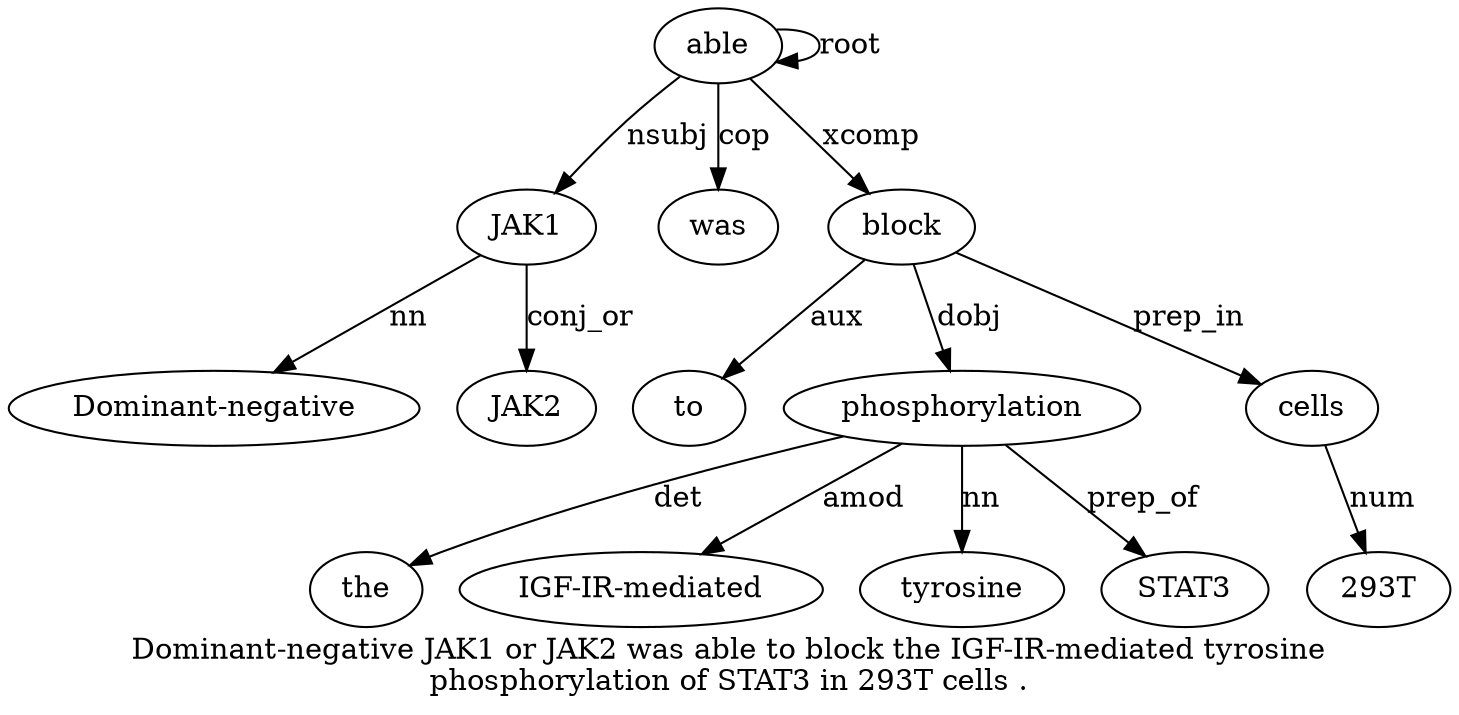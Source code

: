 digraph "Dominant-negative JAK1 or JAK2 was able to block the IGF-IR-mediated tyrosine phosphorylation of STAT3 in 293T cells ." {
label="Dominant-negative JAK1 or JAK2 was able to block the IGF-IR-mediated tyrosine
phosphorylation of STAT3 in 293T cells .";
JAK12 [style=filled, fillcolor=white, label=JAK1];
"Dominant-negative1" [style=filled, fillcolor=white, label="Dominant-negative"];
JAK12 -> "Dominant-negative1"  [label=nn];
able6 [style=filled, fillcolor=white, label=able];
able6 -> JAK12  [label=nsubj];
JAK24 [style=filled, fillcolor=white, label=JAK2];
JAK12 -> JAK24  [label=conj_or];
was5 [style=filled, fillcolor=white, label=was];
able6 -> was5  [label=cop];
able6 -> able6  [label=root];
block8 [style=filled, fillcolor=white, label=block];
to7 [style=filled, fillcolor=white, label=to];
block8 -> to7  [label=aux];
able6 -> block8  [label=xcomp];
phosphorylation12 [style=filled, fillcolor=white, label=phosphorylation];
the9 [style=filled, fillcolor=white, label=the];
phosphorylation12 -> the9  [label=det];
"IGF-IR-mediated10" [style=filled, fillcolor=white, label="IGF-IR-mediated"];
phosphorylation12 -> "IGF-IR-mediated10"  [label=amod];
tyrosine11 [style=filled, fillcolor=white, label=tyrosine];
phosphorylation12 -> tyrosine11  [label=nn];
block8 -> phosphorylation12  [label=dobj];
STAT314 [style=filled, fillcolor=white, label=STAT3];
phosphorylation12 -> STAT314  [label=prep_of];
cells17 [style=filled, fillcolor=white, label=cells];
"293T16" [style=filled, fillcolor=white, label="293T"];
cells17 -> "293T16"  [label=num];
block8 -> cells17  [label=prep_in];
}
